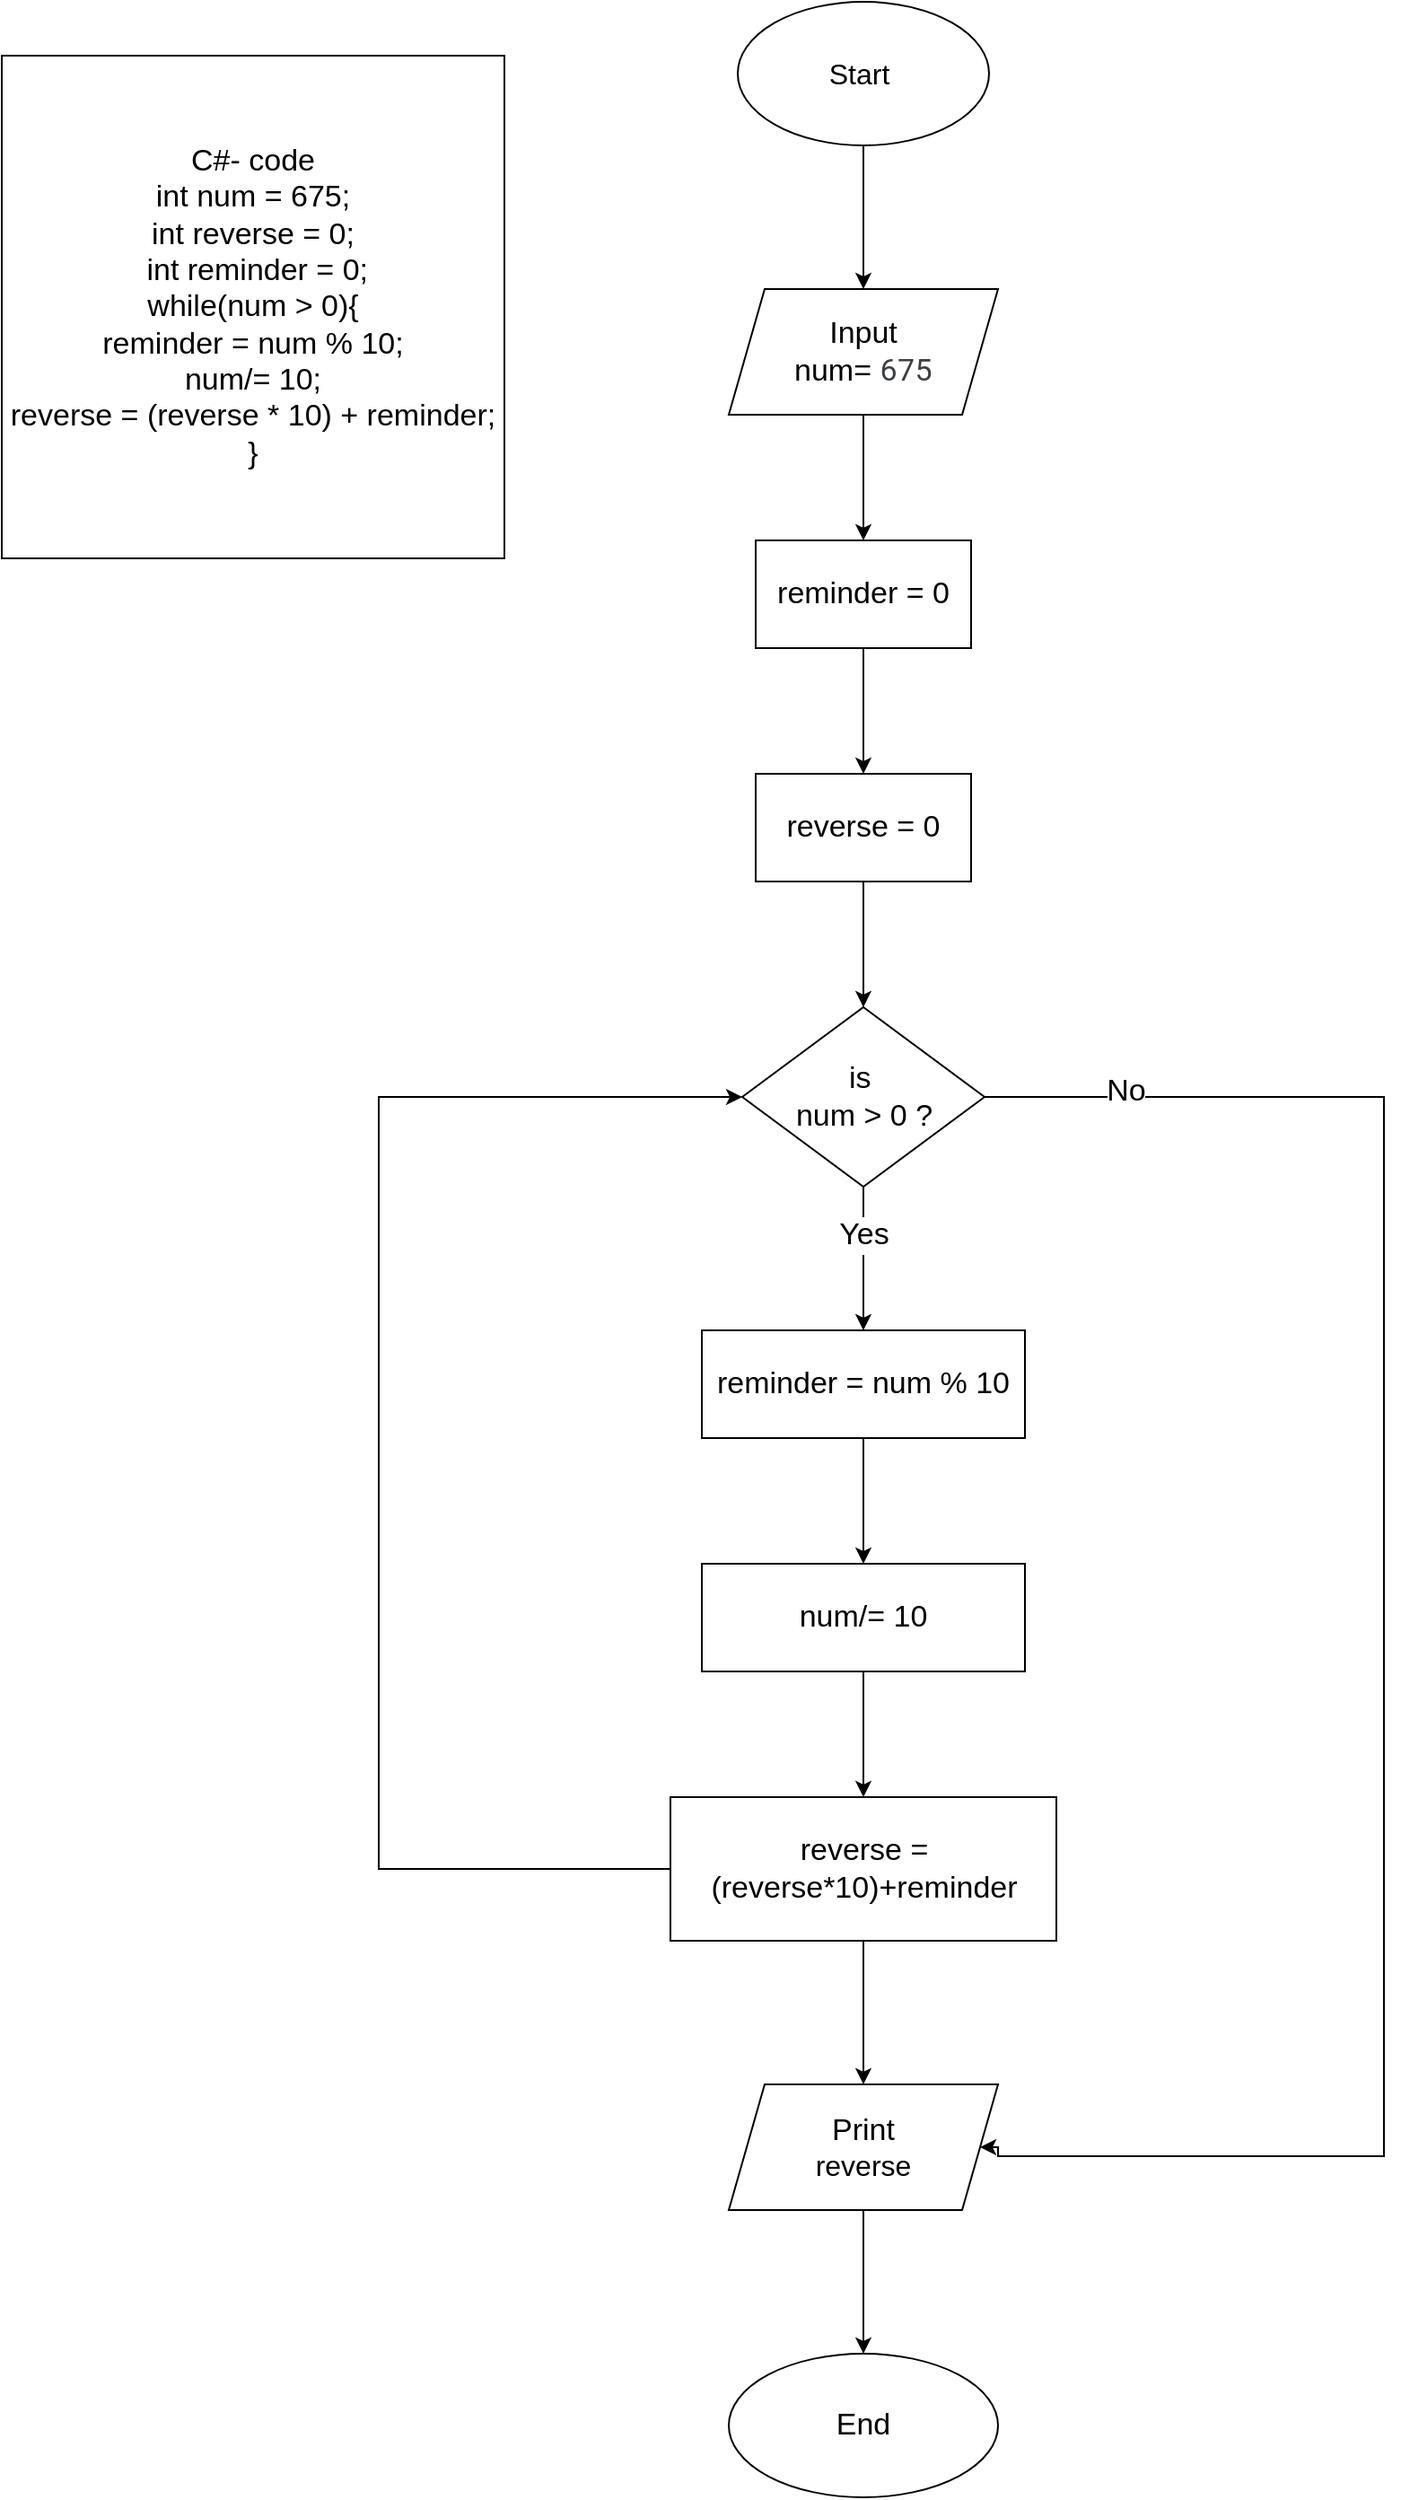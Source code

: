 <mxfile version="20.7.4" type="device"><diagram id="k-hXdOE0zcPQATkq5PLr" name="Page-1"><mxGraphModel dx="988" dy="717" grid="1" gridSize="10" guides="1" tooltips="1" connect="1" arrows="1" fold="1" page="1" pageScale="1" pageWidth="1169" pageHeight="1654" math="0" shadow="0"><root><mxCell id="0"/><mxCell id="1" parent="0"/><mxCell id="RKoFAheofFWY9wY9vIXu-3" style="edgeStyle=orthogonalEdgeStyle;rounded=0;orthogonalLoop=1;jettySize=auto;html=1;entryX=0.5;entryY=0;entryDx=0;entryDy=0;fontSize=17;" parent="1" source="RKoFAheofFWY9wY9vIXu-1" target="RKoFAheofFWY9wY9vIXu-2" edge="1"><mxGeometry relative="1" as="geometry"/></mxCell><mxCell id="RKoFAheofFWY9wY9vIXu-1" value="&lt;font style=&quot;font-size: 16px;&quot;&gt;Start&amp;nbsp;&lt;/font&gt;" style="ellipse;whiteSpace=wrap;html=1;" parent="1" vertex="1"><mxGeometry x="480" y="20" width="140" height="80" as="geometry"/></mxCell><mxCell id="RKoFAheofFWY9wY9vIXu-7" style="edgeStyle=orthogonalEdgeStyle;rounded=0;orthogonalLoop=1;jettySize=auto;html=1;entryX=0.5;entryY=0;entryDx=0;entryDy=0;fontSize=17;" parent="1" source="RKoFAheofFWY9wY9vIXu-2" target="RKoFAheofFWY9wY9vIXu-4" edge="1"><mxGeometry relative="1" as="geometry"/></mxCell><mxCell id="RKoFAheofFWY9wY9vIXu-2" value="&lt;font style=&quot;font-size: 17px;&quot;&gt;Input&lt;br&gt;num=&amp;nbsp;&lt;span style=&quot;color: rgb(60, 64, 67); font-family: Roboto, Arial, sans-serif; letter-spacing: 0.2px; text-align: start;&quot;&gt;675&lt;/span&gt;&lt;/font&gt;" style="shape=parallelogram;perimeter=parallelogramPerimeter;whiteSpace=wrap;html=1;fixedSize=1;fontSize=16;" parent="1" vertex="1"><mxGeometry x="475" y="180" width="150" height="70" as="geometry"/></mxCell><mxCell id="RKoFAheofFWY9wY9vIXu-8" style="edgeStyle=orthogonalEdgeStyle;rounded=0;orthogonalLoop=1;jettySize=auto;html=1;entryX=0.5;entryY=0;entryDx=0;entryDy=0;fontSize=17;" parent="1" source="RKoFAheofFWY9wY9vIXu-4" target="RKoFAheofFWY9wY9vIXu-5" edge="1"><mxGeometry relative="1" as="geometry"/></mxCell><mxCell id="RKoFAheofFWY9wY9vIXu-4" value="reminder = 0" style="rounded=0;whiteSpace=wrap;html=1;fontSize=17;" parent="1" vertex="1"><mxGeometry x="490" y="320" width="120" height="60" as="geometry"/></mxCell><mxCell id="RKoFAheofFWY9wY9vIXu-10" style="edgeStyle=orthogonalEdgeStyle;rounded=0;orthogonalLoop=1;jettySize=auto;html=1;entryX=0.5;entryY=0;entryDx=0;entryDy=0;fontSize=17;" parent="1" source="RKoFAheofFWY9wY9vIXu-5" target="RKoFAheofFWY9wY9vIXu-9" edge="1"><mxGeometry relative="1" as="geometry"/></mxCell><mxCell id="RKoFAheofFWY9wY9vIXu-5" value="reverse = 0" style="rounded=0;whiteSpace=wrap;html=1;fontSize=17;" parent="1" vertex="1"><mxGeometry x="490" y="450" width="120" height="60" as="geometry"/></mxCell><mxCell id="RKoFAheofFWY9wY9vIXu-12" style="edgeStyle=orthogonalEdgeStyle;rounded=0;orthogonalLoop=1;jettySize=auto;html=1;entryX=0.5;entryY=0;entryDx=0;entryDy=0;fontSize=17;" parent="1" source="RKoFAheofFWY9wY9vIXu-9" target="RKoFAheofFWY9wY9vIXu-11" edge="1"><mxGeometry relative="1" as="geometry"/></mxCell><mxCell id="RKoFAheofFWY9wY9vIXu-13" value="Yes" style="edgeLabel;html=1;align=center;verticalAlign=middle;resizable=0;points=[];fontSize=17;" parent="RKoFAheofFWY9wY9vIXu-12" vertex="1" connectable="0"><mxGeometry x="-0.325" relative="1" as="geometry"><mxPoint as="offset"/></mxGeometry></mxCell><mxCell id="RKoFAheofFWY9wY9vIXu-23" style="edgeStyle=orthogonalEdgeStyle;rounded=0;orthogonalLoop=1;jettySize=auto;html=1;entryX=1;entryY=0.5;entryDx=0;entryDy=0;fontSize=17;" parent="1" source="RKoFAheofFWY9wY9vIXu-9" target="RKoFAheofFWY9wY9vIXu-21" edge="1"><mxGeometry relative="1" as="geometry"><Array as="points"><mxPoint x="840" y="630"/><mxPoint x="840" y="1220"/><mxPoint x="625" y="1220"/><mxPoint x="625" y="1215"/></Array></mxGeometry></mxCell><mxCell id="RKoFAheofFWY9wY9vIXu-24" value="No" style="edgeLabel;html=1;align=center;verticalAlign=middle;resizable=0;points=[];fontSize=17;" parent="RKoFAheofFWY9wY9vIXu-23" vertex="1" connectable="0"><mxGeometry x="-0.851" y="3" relative="1" as="geometry"><mxPoint x="1" as="offset"/></mxGeometry></mxCell><mxCell id="RKoFAheofFWY9wY9vIXu-9" value="is&amp;nbsp;&lt;br&gt;num &amp;gt; 0 ?" style="rhombus;whiteSpace=wrap;html=1;fontSize=17;" parent="1" vertex="1"><mxGeometry x="482.5" y="580" width="135" height="100" as="geometry"/></mxCell><mxCell id="RKoFAheofFWY9wY9vIXu-16" style="edgeStyle=orthogonalEdgeStyle;rounded=0;orthogonalLoop=1;jettySize=auto;html=1;fontSize=17;" parent="1" source="RKoFAheofFWY9wY9vIXu-11" target="RKoFAheofFWY9wY9vIXu-14" edge="1"><mxGeometry relative="1" as="geometry"/></mxCell><mxCell id="RKoFAheofFWY9wY9vIXu-11" value="reminder = num % 10" style="rounded=0;whiteSpace=wrap;html=1;fontSize=17;" parent="1" vertex="1"><mxGeometry x="460" y="760" width="180" height="60" as="geometry"/></mxCell><mxCell id="RKoFAheofFWY9wY9vIXu-17" style="edgeStyle=orthogonalEdgeStyle;rounded=0;orthogonalLoop=1;jettySize=auto;html=1;entryX=0.5;entryY=0;entryDx=0;entryDy=0;fontSize=17;" parent="1" source="RKoFAheofFWY9wY9vIXu-14" target="RKoFAheofFWY9wY9vIXu-15" edge="1"><mxGeometry x="0.143" y="190" relative="1" as="geometry"><mxPoint as="offset"/></mxGeometry></mxCell><mxCell id="RKoFAheofFWY9wY9vIXu-14" value="num/= 10" style="rounded=0;whiteSpace=wrap;html=1;fontSize=17;" parent="1" vertex="1"><mxGeometry x="460" y="890" width="180" height="60" as="geometry"/></mxCell><mxCell id="RKoFAheofFWY9wY9vIXu-20" style="edgeStyle=orthogonalEdgeStyle;rounded=0;orthogonalLoop=1;jettySize=auto;html=1;fontSize=17;entryX=0.5;entryY=0;entryDx=0;entryDy=0;" parent="1" source="RKoFAheofFWY9wY9vIXu-15" target="RKoFAheofFWY9wY9vIXu-21" edge="1"><mxGeometry relative="1" as="geometry"><mxPoint x="550.5" y="1130" as="targetPoint"/></mxGeometry></mxCell><mxCell id="HnmrisUXoLt_MV7Av9aH-2" style="edgeStyle=orthogonalEdgeStyle;rounded=0;orthogonalLoop=1;jettySize=auto;html=1;entryX=0;entryY=0.5;entryDx=0;entryDy=0;" edge="1" parent="1" source="RKoFAheofFWY9wY9vIXu-15" target="RKoFAheofFWY9wY9vIXu-9"><mxGeometry relative="1" as="geometry"><Array as="points"><mxPoint x="280" y="1060"/><mxPoint x="280" y="630"/></Array></mxGeometry></mxCell><mxCell id="RKoFAheofFWY9wY9vIXu-15" value="reverse = (reverse*10)+reminder" style="rounded=0;whiteSpace=wrap;html=1;fontSize=17;" parent="1" vertex="1"><mxGeometry x="442.5" y="1020" width="215" height="80" as="geometry"/></mxCell><mxCell id="RKoFAheofFWY9wY9vIXu-18" value="End" style="ellipse;whiteSpace=wrap;html=1;fontSize=17;" parent="1" vertex="1"><mxGeometry x="475" y="1330" width="150" height="80" as="geometry"/></mxCell><mxCell id="RKoFAheofFWY9wY9vIXu-22" style="edgeStyle=orthogonalEdgeStyle;rounded=0;orthogonalLoop=1;jettySize=auto;html=1;fontSize=17;" parent="1" source="RKoFAheofFWY9wY9vIXu-21" target="RKoFAheofFWY9wY9vIXu-18" edge="1"><mxGeometry relative="1" as="geometry"/></mxCell><mxCell id="RKoFAheofFWY9wY9vIXu-21" value="&lt;span style=&quot;font-size: 17px;&quot;&gt;Print&lt;br&gt;&lt;/span&gt;reverse" style="shape=parallelogram;perimeter=parallelogramPerimeter;whiteSpace=wrap;html=1;fixedSize=1;fontSize=16;" parent="1" vertex="1"><mxGeometry x="475" y="1180" width="150" height="70" as="geometry"/></mxCell><mxCell id="RKoFAheofFWY9wY9vIXu-26" value="C#- code&lt;br&gt;int num = 675;&lt;br&gt;int reverse = 0;&lt;br&gt;&amp;nbsp;int reminder = 0;&lt;br&gt;while(num &amp;gt; 0){&lt;br&gt;reminder = num % 10;&lt;br&gt;num/= 10;&lt;br&gt;reverse = (reverse * 10) + reminder;&lt;br&gt;}" style="whiteSpace=wrap;html=1;aspect=fixed;fontSize=17;" parent="1" vertex="1"><mxGeometry x="70" y="50" width="280" height="280" as="geometry"/></mxCell></root></mxGraphModel></diagram></mxfile>